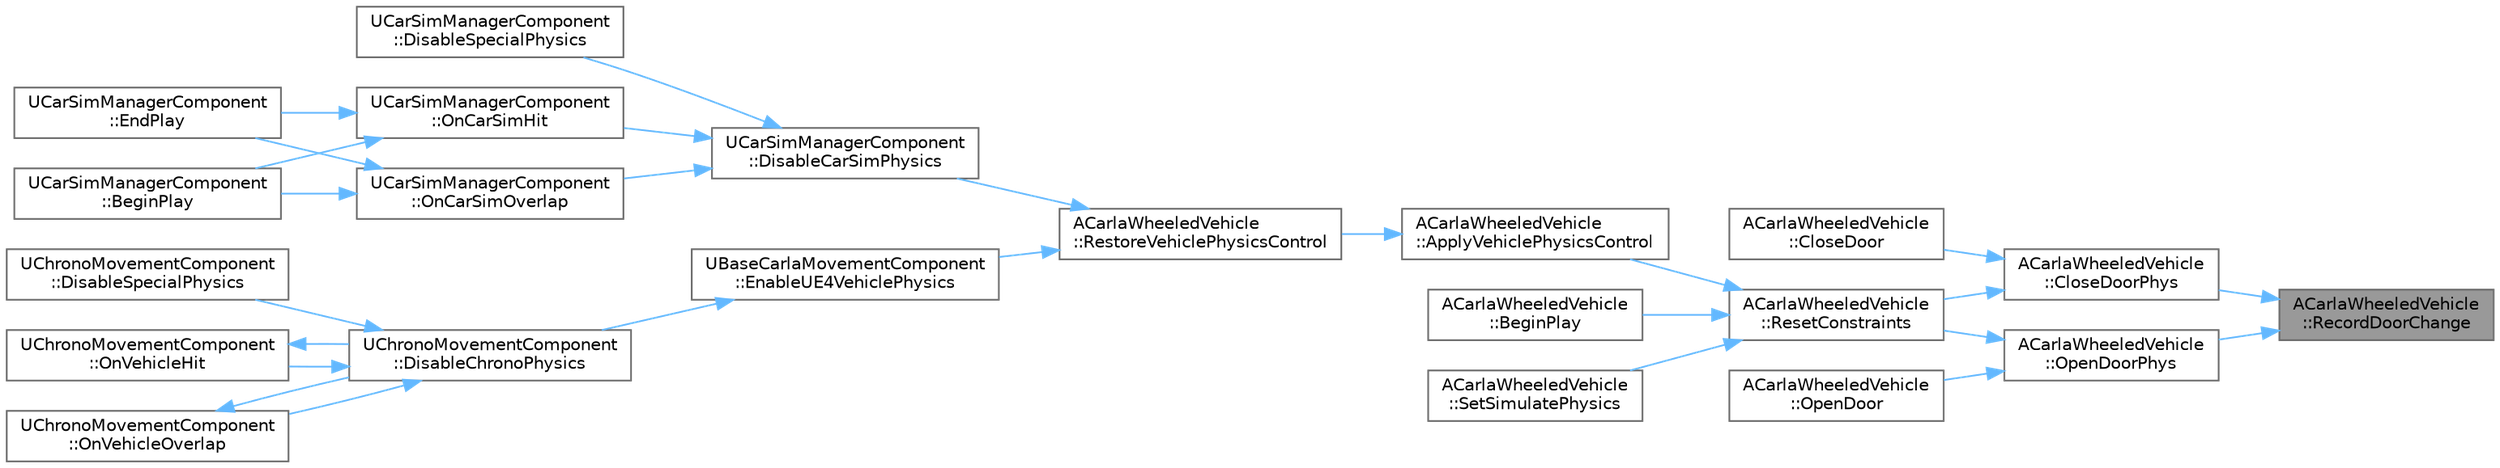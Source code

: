 digraph "ACarlaWheeledVehicle::RecordDoorChange"
{
 // INTERACTIVE_SVG=YES
 // LATEX_PDF_SIZE
  bgcolor="transparent";
  edge [fontname=Helvetica,fontsize=10,labelfontname=Helvetica,labelfontsize=10];
  node [fontname=Helvetica,fontsize=10,shape=box,height=0.2,width=0.4];
  rankdir="RL";
  Node1 [id="Node000001",label="ACarlaWheeledVehicle\l::RecordDoorChange",height=0.2,width=0.4,color="gray40", fillcolor="grey60", style="filled", fontcolor="black",tooltip=" "];
  Node1 -> Node2 [id="edge1_Node000001_Node000002",dir="back",color="steelblue1",style="solid",tooltip=" "];
  Node2 [id="Node000002",label="ACarlaWheeledVehicle\l::CloseDoorPhys",height=0.2,width=0.4,color="grey40", fillcolor="white", style="filled",URL="$d5/d70/classACarlaWheeledVehicle.html#a114c84eaff7178ef92e37ea0e0ac9e34",tooltip=" "];
  Node2 -> Node3 [id="edge2_Node000002_Node000003",dir="back",color="steelblue1",style="solid",tooltip=" "];
  Node3 [id="Node000003",label="ACarlaWheeledVehicle\l::CloseDoor",height=0.2,width=0.4,color="grey40", fillcolor="white", style="filled",URL="$d5/d70/classACarlaWheeledVehicle.html#a7ecd71cdb09a88755098c9b127464f0c",tooltip=" "];
  Node2 -> Node4 [id="edge3_Node000002_Node000004",dir="back",color="steelblue1",style="solid",tooltip=" "];
  Node4 [id="Node000004",label="ACarlaWheeledVehicle\l::ResetConstraints",height=0.2,width=0.4,color="grey40", fillcolor="white", style="filled",URL="$d5/d70/classACarlaWheeledVehicle.html#a80344597cc1f76c5759bf9b813bb346f",tooltip=" "];
  Node4 -> Node5 [id="edge4_Node000004_Node000005",dir="back",color="steelblue1",style="solid",tooltip=" "];
  Node5 [id="Node000005",label="ACarlaWheeledVehicle\l::ApplyVehiclePhysicsControl",height=0.2,width=0.4,color="grey40", fillcolor="white", style="filled",URL="$d5/d70/classACarlaWheeledVehicle.html#a3e610d951ef26385950981f732fa9f42",tooltip=" "];
  Node5 -> Node6 [id="edge5_Node000005_Node000006",dir="back",color="steelblue1",style="solid",tooltip=" "];
  Node6 [id="Node000006",label="ACarlaWheeledVehicle\l::RestoreVehiclePhysicsControl",height=0.2,width=0.4,color="grey40", fillcolor="white", style="filled",URL="$d5/d70/classACarlaWheeledVehicle.html#a0eb752614da592e60b34079ca09d0331",tooltip=" "];
  Node6 -> Node7 [id="edge6_Node000006_Node000007",dir="back",color="steelblue1",style="solid",tooltip=" "];
  Node7 [id="Node000007",label="UCarSimManagerComponent\l::DisableCarSimPhysics",height=0.2,width=0.4,color="grey40", fillcolor="white", style="filled",URL="$d2/dea/classUCarSimManagerComponent.html#a2efa8eb19aced754f167875bb25bd92c",tooltip=" "];
  Node7 -> Node8 [id="edge7_Node000007_Node000008",dir="back",color="steelblue1",style="solid",tooltip=" "];
  Node8 [id="Node000008",label="UCarSimManagerComponent\l::DisableSpecialPhysics",height=0.2,width=0.4,color="grey40", fillcolor="white", style="filled",URL="$d2/dea/classUCarSimManagerComponent.html#a9f864770d706d0172e8f18abda5fd2ef",tooltip=" "];
  Node7 -> Node9 [id="edge8_Node000007_Node000009",dir="back",color="steelblue1",style="solid",tooltip=" "];
  Node9 [id="Node000009",label="UCarSimManagerComponent\l::OnCarSimHit",height=0.2,width=0.4,color="grey40", fillcolor="white", style="filled",URL="$d2/dea/classUCarSimManagerComponent.html#a6f66e5242961cd5ff69bc92ddae1848a",tooltip=" "];
  Node9 -> Node10 [id="edge9_Node000009_Node000010",dir="back",color="steelblue1",style="solid",tooltip=" "];
  Node10 [id="Node000010",label="UCarSimManagerComponent\l::BeginPlay",height=0.2,width=0.4,color="grey40", fillcolor="white", style="filled",URL="$d2/dea/classUCarSimManagerComponent.html#ac7676e1c859f6052d4caf7ae7527eb85",tooltip=" "];
  Node9 -> Node11 [id="edge10_Node000009_Node000011",dir="back",color="steelblue1",style="solid",tooltip=" "];
  Node11 [id="Node000011",label="UCarSimManagerComponent\l::EndPlay",height=0.2,width=0.4,color="grey40", fillcolor="white", style="filled",URL="$d2/dea/classUCarSimManagerComponent.html#a45740a056d6402af67508d404ec0e1a8",tooltip=" "];
  Node7 -> Node12 [id="edge11_Node000007_Node000012",dir="back",color="steelblue1",style="solid",tooltip=" "];
  Node12 [id="Node000012",label="UCarSimManagerComponent\l::OnCarSimOverlap",height=0.2,width=0.4,color="grey40", fillcolor="white", style="filled",URL="$d2/dea/classUCarSimManagerComponent.html#a89f7bf19417dc86844ed50773dbf463b",tooltip=" "];
  Node12 -> Node10 [id="edge12_Node000012_Node000010",dir="back",color="steelblue1",style="solid",tooltip=" "];
  Node12 -> Node11 [id="edge13_Node000012_Node000011",dir="back",color="steelblue1",style="solid",tooltip=" "];
  Node6 -> Node13 [id="edge14_Node000006_Node000013",dir="back",color="steelblue1",style="solid",tooltip=" "];
  Node13 [id="Node000013",label="UBaseCarlaMovementComponent\l::EnableUE4VehiclePhysics",height=0.2,width=0.4,color="grey40", fillcolor="white", style="filled",URL="$d2/d48/classUBaseCarlaMovementComponent.html#ac579e7fcca58d6d306b9959861db99c4",tooltip=" "];
  Node13 -> Node14 [id="edge15_Node000013_Node000014",dir="back",color="steelblue1",style="solid",tooltip=" "];
  Node14 [id="Node000014",label="UChronoMovementComponent\l::DisableChronoPhysics",height=0.2,width=0.4,color="grey40", fillcolor="white", style="filled",URL="$dd/d96/classUChronoMovementComponent.html#a856b9866205a366212dcb5ba6bac0983",tooltip=" "];
  Node14 -> Node15 [id="edge16_Node000014_Node000015",dir="back",color="steelblue1",style="solid",tooltip=" "];
  Node15 [id="Node000015",label="UChronoMovementComponent\l::DisableSpecialPhysics",height=0.2,width=0.4,color="grey40", fillcolor="white", style="filled",URL="$dd/d96/classUChronoMovementComponent.html#ac1f51975e9728b663fe48af80bb7d4e7",tooltip=" "];
  Node14 -> Node16 [id="edge17_Node000014_Node000016",dir="back",color="steelblue1",style="solid",tooltip=" "];
  Node16 [id="Node000016",label="UChronoMovementComponent\l::OnVehicleHit",height=0.2,width=0.4,color="grey40", fillcolor="white", style="filled",URL="$dd/d96/classUChronoMovementComponent.html#a5bf531862d814571930b4950ebc11db9",tooltip=" "];
  Node16 -> Node14 [id="edge18_Node000016_Node000014",dir="back",color="steelblue1",style="solid",tooltip=" "];
  Node14 -> Node17 [id="edge19_Node000014_Node000017",dir="back",color="steelblue1",style="solid",tooltip=" "];
  Node17 [id="Node000017",label="UChronoMovementComponent\l::OnVehicleOverlap",height=0.2,width=0.4,color="grey40", fillcolor="white", style="filled",URL="$dd/d96/classUChronoMovementComponent.html#ab5366fe07b3700649f48e6ec2c79663a",tooltip=" "];
  Node17 -> Node14 [id="edge20_Node000017_Node000014",dir="back",color="steelblue1",style="solid",tooltip=" "];
  Node4 -> Node18 [id="edge21_Node000004_Node000018",dir="back",color="steelblue1",style="solid",tooltip=" "];
  Node18 [id="Node000018",label="ACarlaWheeledVehicle\l::BeginPlay",height=0.2,width=0.4,color="grey40", fillcolor="white", style="filled",URL="$d5/d70/classACarlaWheeledVehicle.html#a3d0d084ca4b3bf7b7ad245ebe4178952",tooltip=" "];
  Node4 -> Node19 [id="edge22_Node000004_Node000019",dir="back",color="steelblue1",style="solid",tooltip=" "];
  Node19 [id="Node000019",label="ACarlaWheeledVehicle\l::SetSimulatePhysics",height=0.2,width=0.4,color="grey40", fillcolor="white", style="filled",URL="$d5/d70/classACarlaWheeledVehicle.html#a86be464d6d4b13d4a8baf07cb878de43",tooltip=" "];
  Node1 -> Node20 [id="edge23_Node000001_Node000020",dir="back",color="steelblue1",style="solid",tooltip=" "];
  Node20 [id="Node000020",label="ACarlaWheeledVehicle\l::OpenDoorPhys",height=0.2,width=0.4,color="grey40", fillcolor="white", style="filled",URL="$d5/d70/classACarlaWheeledVehicle.html#ac366b344047c94137d813a4a8a35eaeb",tooltip=" "];
  Node20 -> Node21 [id="edge24_Node000020_Node000021",dir="back",color="steelblue1",style="solid",tooltip=" "];
  Node21 [id="Node000021",label="ACarlaWheeledVehicle\l::OpenDoor",height=0.2,width=0.4,color="grey40", fillcolor="white", style="filled",URL="$d5/d70/classACarlaWheeledVehicle.html#abd21dd6df3f9cce28b22c6c50184ce09",tooltip=" "];
  Node20 -> Node4 [id="edge25_Node000020_Node000004",dir="back",color="steelblue1",style="solid",tooltip=" "];
}
